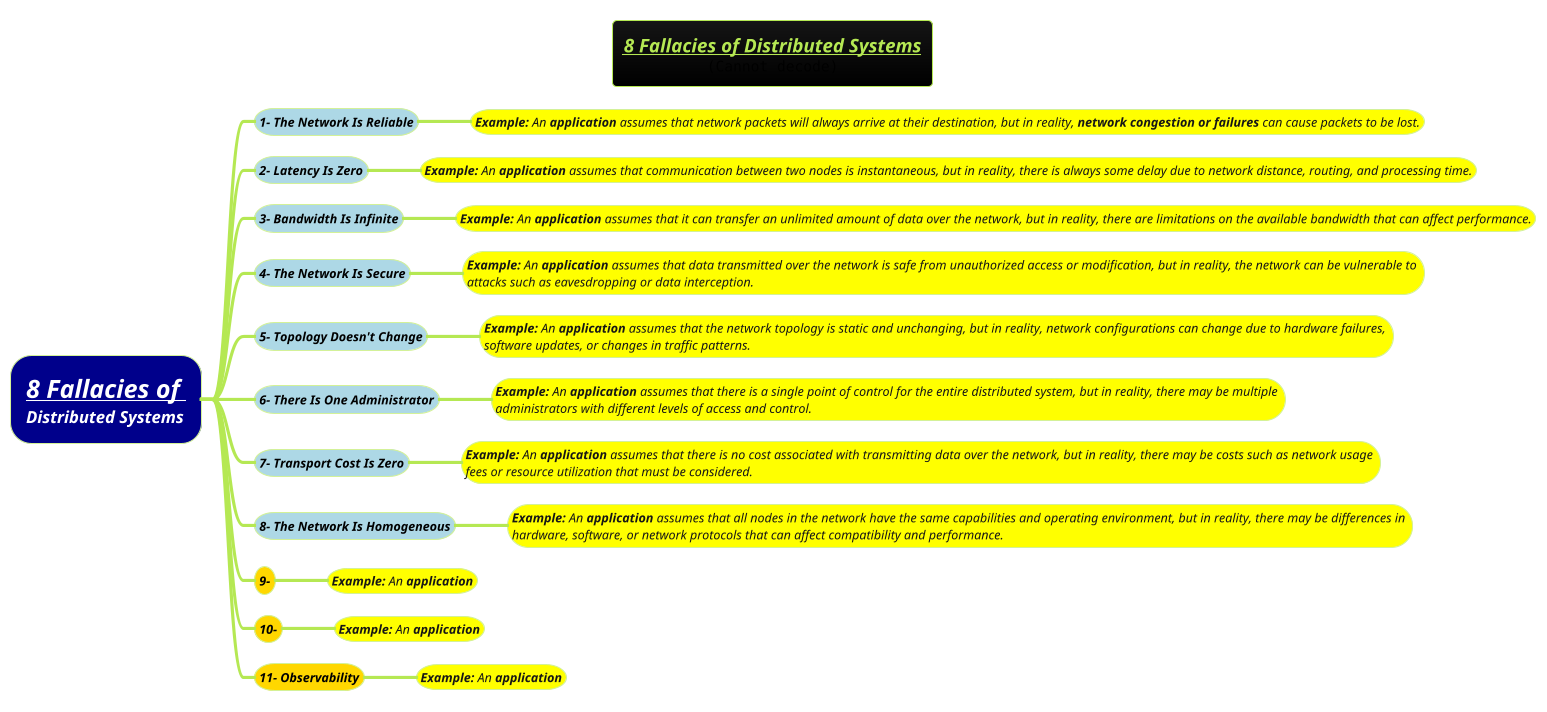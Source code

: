 @startmindmap
title =<b><i><u><size:14>8 Fallacies of Distributed Systems\n<img:images/img.jpg{scale=.46}>
!theme hacker

*[#darkblue] <color #white><i><size:24><u>8 Fallacies of \n<i><color #white>Distributed Systems
**[#lightblue] <color #black><i><size:12>1- The Network Is Reliable
***[#yellow] <i><size:12>**Example:** An **application** assumes that network packets will always arrive at their destination, but in reality, **network congestion or failures** can cause packets to be lost.
**[#lightblue] <color #black><i><size:12>2- Latency Is Zero
***[#yellow] <i><size:12>**Example:** An **application** assumes that communication between two nodes is instantaneous, but in reality, there is always some delay due to network distance, routing, and processing time.
**[#lightblue] <color #black><i><size:12>3- Bandwidth Is Infinite
***[#yellow] <i><size:12>**Example:** An **application** assumes that it can transfer an unlimited amount of data over the network, but in reality, there are limitations on the available bandwidth that can affect performance.
**[#lightblue] <color #black><i><size:12>4- The Network Is Secure
***[#yellow] <i><size:12>**Example:** An **application** assumes that data transmitted over the network is safe from unauthorized access or modification, but in reality, the network can be vulnerable to \n<i><size:12>attacks such as eavesdropping or data interception.
**[#lightblue] <color #black><i><size:12>5- Topology Doesn't Change
***[#yellow] <i><size:12>**Example:** An **application** assumes that the network topology is static and unchanging, but in reality, network configurations can change due to hardware failures, \n<i><size:12>software updates, or changes in traffic patterns.
**[#lightblue] <color #black><i><size:12>6- There Is One Administrator
***[#yellow] <i><size:12>**Example:** An **application** assumes that there is a single point of control for the entire distributed system, but in reality, there may be multiple \n<i><size:12>administrators with different levels of access and control.
**[#lightblue] <color #black><i><size:12>7- Transport Cost Is Zero
***[#yellow] <i><size:12>**Example:** An **application** assumes that there is no cost associated with transmitting data over the network, but in reality, there may be costs such as network usage \n<i><size:12>fees or resource utilization that must be considered.
**[#lightblue] <color #black><i><size:12>8- The Network Is Homogeneous
***[#yellow] <i><size:12>**Example:** An **application** assumes that all nodes in the network have the same capabilities and operating environment, but in reality, there may be differences in \n<i><size:12>hardware, software, or network protocols that can affect compatibility and performance.
**[#gold] <color #black><i><size:12>9-
***[#yellow] <i><size:12>**Example:** An **application**
**[#gold] <color #black><i><size:12>10-
***[#yellow] <i><size:12>**Example:** An **application**
**[#gold] <color #black><i><size:12>11- Observability
***[#yellow] <i><size:12>**Example:** An **application**

@endmindmap
